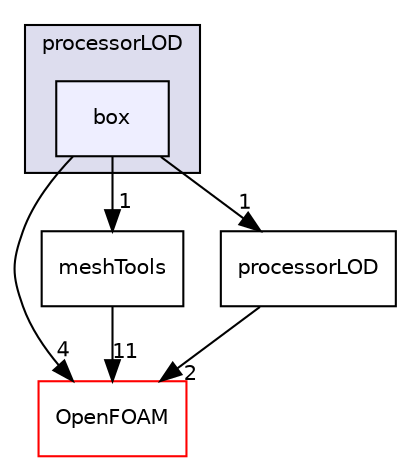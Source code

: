 digraph "src/meshTools/processorLOD/box" {
  bgcolor=transparent;
  compound=true
  node [ fontsize="10", fontname="Helvetica"];
  edge [ labelfontsize="10", labelfontname="Helvetica"];
  subgraph clusterdir_37fa615bf9ef1beb1efdb4eaf3f47e60 {
    graph [ bgcolor="#ddddee", pencolor="black", label="processorLOD" fontname="Helvetica", fontsize="10", URL="dir_37fa615bf9ef1beb1efdb4eaf3f47e60.html"]
  dir_f088a1cc6baba842657fbd7b90552324 [shape=box, label="box", style="filled", fillcolor="#eeeeff", pencolor="black", URL="dir_f088a1cc6baba842657fbd7b90552324.html"];
  }
  dir_c5473ff19b20e6ec4dfe5c310b3778a8 [shape=box label="OpenFOAM" color="red" URL="dir_c5473ff19b20e6ec4dfe5c310b3778a8.html"];
  dir_ed89494532d84cde5bd7df6bbfcbe2dc [shape=box label="meshTools" URL="dir_ed89494532d84cde5bd7df6bbfcbe2dc.html"];
  dir_0c3d0c67f80032fa283b0f5a4c89f1a3 [shape=box label="processorLOD" URL="dir_0c3d0c67f80032fa283b0f5a4c89f1a3.html"];
  dir_f088a1cc6baba842657fbd7b90552324->dir_c5473ff19b20e6ec4dfe5c310b3778a8 [headlabel="4", labeldistance=1.5 headhref="dir_002025_002151.html"];
  dir_f088a1cc6baba842657fbd7b90552324->dir_ed89494532d84cde5bd7df6bbfcbe2dc [headlabel="1", labeldistance=1.5 headhref="dir_002025_002015.html"];
  dir_f088a1cc6baba842657fbd7b90552324->dir_0c3d0c67f80032fa283b0f5a4c89f1a3 [headlabel="1", labeldistance=1.5 headhref="dir_002025_002028.html"];
  dir_ed89494532d84cde5bd7df6bbfcbe2dc->dir_c5473ff19b20e6ec4dfe5c310b3778a8 [headlabel="11", labeldistance=1.5 headhref="dir_002015_002151.html"];
  dir_0c3d0c67f80032fa283b0f5a4c89f1a3->dir_c5473ff19b20e6ec4dfe5c310b3778a8 [headlabel="2", labeldistance=1.5 headhref="dir_002028_002151.html"];
}
